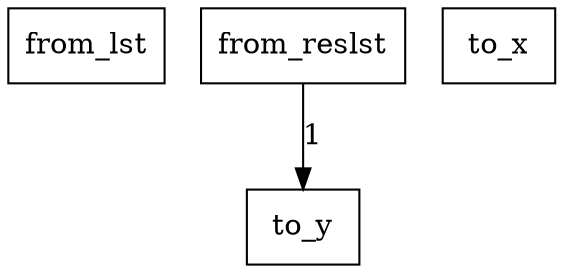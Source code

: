 digraph {
    graph [rankdir=TB
          ,bgcolor=transparent];
    node [shape=box
         ,fillcolor=white
         ,style=filled];
    0 [label=<from_lst>];
    1 [label=<from_reslst>];
    2 [label=<to_x>];
    3 [label=<to_y>];
    1 -> 3 [label=1];
}